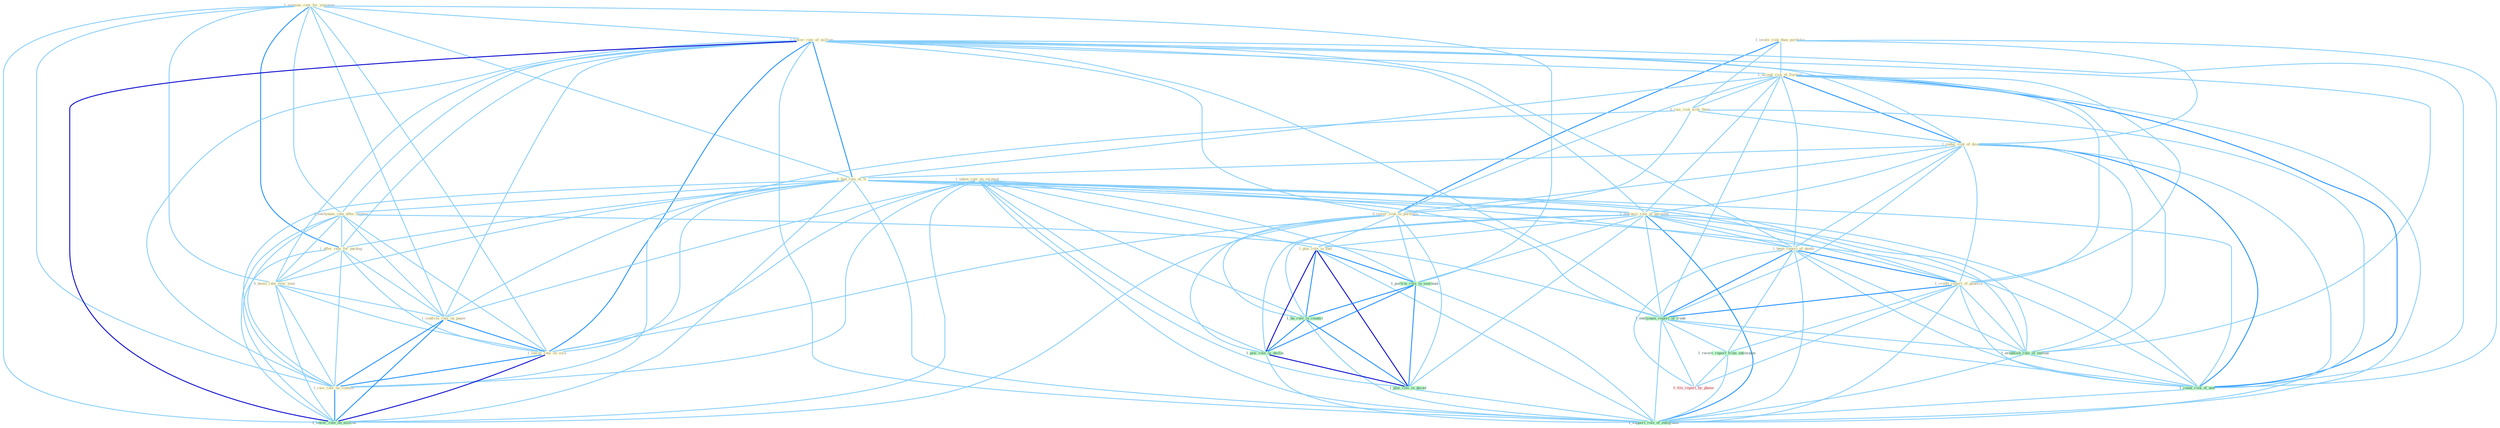Graph G{ 
    node
    [shape=polygon,style=filled,width=.5,height=.06,color="#BDFCC9",fixedsize=true,fontsize=4,
    fontcolor="#2f4f4f"];
    {node
    [color="#ffffe0", fontcolor="#8b7d6b"] "1_announc_rate_for_yearnum " "1_involv_risk_than_portfolio " "1_lower_rate_of_million " "1_accept_risk_of_fluctuat " "1_taken_role_on_strategi " "0_rais_risk_with_them " "1_reduc_risk_of_diseas " "1_had_rate_of_% " "1_downsiz_role_of_parastat " "1_entitynam_rate_after_expens " "1_offer_rate_for_packag " "1_been_report_of_death " "0_boost_rate_over_year " "0_lower_risk_in_portfolio " "1_plai_role_in_fuel " "1_confirm_rate_on_paper " "1_lower_rate_on_issu " "1_credit_report_of_genocid " "1_rais_rate_on_contain "}
{node [color="#fff0f5", fontcolor="#b22222"] "0_file_report_by_phone "}
edge [color="#B0E2FF"];

	"1_announc_rate_for_yearnum " -- "1_lower_rate_of_million " [w="1", color="#87cefa" ];
	"1_announc_rate_for_yearnum " -- "1_had_rate_of_% " [w="1", color="#87cefa" ];
	"1_announc_rate_for_yearnum " -- "1_entitynam_rate_after_expens " [w="1", color="#87cefa" ];
	"1_announc_rate_for_yearnum " -- "1_offer_rate_for_packag " [w="2", color="#1e90ff" , len=0.8];
	"1_announc_rate_for_yearnum " -- "0_boost_rate_over_year " [w="1", color="#87cefa" ];
	"1_announc_rate_for_yearnum " -- "1_confirm_rate_on_paper " [w="1", color="#87cefa" ];
	"1_announc_rate_for_yearnum " -- "1_lower_rate_on_issu " [w="1", color="#87cefa" ];
	"1_announc_rate_for_yearnum " -- "1_rais_rate_on_contain " [w="1", color="#87cefa" ];
	"1_announc_rate_for_yearnum " -- "1_portrai_role_in_yearnum " [w="1", color="#87cefa" ];
	"1_announc_rate_for_yearnum " -- "1_lower_rate_on_million " [w="1", color="#87cefa" ];
	"1_involv_risk_than_portfolio " -- "1_accept_risk_of_fluctuat " [w="1", color="#87cefa" ];
	"1_involv_risk_than_portfolio " -- "0_rais_risk_with_them " [w="1", color="#87cefa" ];
	"1_involv_risk_than_portfolio " -- "1_reduc_risk_of_diseas " [w="1", color="#87cefa" ];
	"1_involv_risk_than_portfolio " -- "0_lower_risk_in_portfolio " [w="2", color="#1e90ff" , len=0.8];
	"1_involv_risk_than_portfolio " -- "1_count_risk_of_new " [w="1", color="#87cefa" ];
	"1_lower_rate_of_million " -- "1_accept_risk_of_fluctuat " [w="1", color="#87cefa" ];
	"1_lower_rate_of_million " -- "1_reduc_risk_of_diseas " [w="1", color="#87cefa" ];
	"1_lower_rate_of_million " -- "1_had_rate_of_% " [w="2", color="#1e90ff" , len=0.8];
	"1_lower_rate_of_million " -- "1_downsiz_role_of_parastat " [w="1", color="#87cefa" ];
	"1_lower_rate_of_million " -- "1_entitynam_rate_after_expens " [w="1", color="#87cefa" ];
	"1_lower_rate_of_million " -- "1_offer_rate_for_packag " [w="1", color="#87cefa" ];
	"1_lower_rate_of_million " -- "1_been_report_of_death " [w="1", color="#87cefa" ];
	"1_lower_rate_of_million " -- "0_boost_rate_over_year " [w="1", color="#87cefa" ];
	"1_lower_rate_of_million " -- "0_lower_risk_in_portfolio " [w="1", color="#87cefa" ];
	"1_lower_rate_of_million " -- "1_confirm_rate_on_paper " [w="1", color="#87cefa" ];
	"1_lower_rate_of_million " -- "1_lower_rate_on_issu " [w="2", color="#1e90ff" , len=0.8];
	"1_lower_rate_of_million " -- "1_credit_report_of_genocid " [w="1", color="#87cefa" ];
	"1_lower_rate_of_million " -- "1_rais_rate_on_contain " [w="1", color="#87cefa" ];
	"1_lower_rate_of_million " -- "1_lower_rate_on_million " [w="3", color="#0000cd" , len=0.6];
	"1_lower_rate_of_million " -- "1_entitynam_report_of_trade " [w="1", color="#87cefa" ];
	"1_lower_rate_of_million " -- "1_establish_rule_of_immun " [w="1", color="#87cefa" ];
	"1_lower_rate_of_million " -- "1_count_risk_of_new " [w="1", color="#87cefa" ];
	"1_lower_rate_of_million " -- "1_support_role_of_entitynam " [w="1", color="#87cefa" ];
	"1_accept_risk_of_fluctuat " -- "0_rais_risk_with_them " [w="1", color="#87cefa" ];
	"1_accept_risk_of_fluctuat " -- "1_reduc_risk_of_diseas " [w="2", color="#1e90ff" , len=0.8];
	"1_accept_risk_of_fluctuat " -- "1_had_rate_of_% " [w="1", color="#87cefa" ];
	"1_accept_risk_of_fluctuat " -- "1_downsiz_role_of_parastat " [w="1", color="#87cefa" ];
	"1_accept_risk_of_fluctuat " -- "1_been_report_of_death " [w="1", color="#87cefa" ];
	"1_accept_risk_of_fluctuat " -- "0_lower_risk_in_portfolio " [w="1", color="#87cefa" ];
	"1_accept_risk_of_fluctuat " -- "1_credit_report_of_genocid " [w="1", color="#87cefa" ];
	"1_accept_risk_of_fluctuat " -- "1_entitynam_report_of_trade " [w="1", color="#87cefa" ];
	"1_accept_risk_of_fluctuat " -- "1_establish_rule_of_immun " [w="1", color="#87cefa" ];
	"1_accept_risk_of_fluctuat " -- "1_count_risk_of_new " [w="2", color="#1e90ff" , len=0.8];
	"1_accept_risk_of_fluctuat " -- "1_support_role_of_entitynam " [w="1", color="#87cefa" ];
	"1_taken_role_on_strategi " -- "1_downsiz_role_of_parastat " [w="1", color="#87cefa" ];
	"1_taken_role_on_strategi " -- "1_plai_role_in_fuel " [w="1", color="#87cefa" ];
	"1_taken_role_on_strategi " -- "1_confirm_rate_on_paper " [w="1", color="#87cefa" ];
	"1_taken_role_on_strategi " -- "1_lower_rate_on_issu " [w="1", color="#87cefa" ];
	"1_taken_role_on_strategi " -- "1_rais_rate_on_contain " [w="1", color="#87cefa" ];
	"1_taken_role_on_strategi " -- "1_portrai_role_in_yearnum " [w="1", color="#87cefa" ];
	"1_taken_role_on_strategi " -- "1_ha_role_in_countri " [w="1", color="#87cefa" ];
	"1_taken_role_on_strategi " -- "1_lower_rate_on_million " [w="1", color="#87cefa" ];
	"1_taken_role_on_strategi " -- "1_plai_role_in_declin " [w="1", color="#87cefa" ];
	"1_taken_role_on_strategi " -- "1_plai_role_in_decad " [w="1", color="#87cefa" ];
	"1_taken_role_on_strategi " -- "1_support_role_of_entitynam " [w="1", color="#87cefa" ];
	"0_rais_risk_with_them " -- "1_reduc_risk_of_diseas " [w="1", color="#87cefa" ];
	"0_rais_risk_with_them " -- "0_lower_risk_in_portfolio " [w="1", color="#87cefa" ];
	"0_rais_risk_with_them " -- "1_rais_rate_on_contain " [w="1", color="#87cefa" ];
	"0_rais_risk_with_them " -- "1_count_risk_of_new " [w="1", color="#87cefa" ];
	"1_reduc_risk_of_diseas " -- "1_had_rate_of_% " [w="1", color="#87cefa" ];
	"1_reduc_risk_of_diseas " -- "1_downsiz_role_of_parastat " [w="1", color="#87cefa" ];
	"1_reduc_risk_of_diseas " -- "1_been_report_of_death " [w="1", color="#87cefa" ];
	"1_reduc_risk_of_diseas " -- "0_lower_risk_in_portfolio " [w="1", color="#87cefa" ];
	"1_reduc_risk_of_diseas " -- "1_credit_report_of_genocid " [w="1", color="#87cefa" ];
	"1_reduc_risk_of_diseas " -- "1_entitynam_report_of_trade " [w="1", color="#87cefa" ];
	"1_reduc_risk_of_diseas " -- "1_establish_rule_of_immun " [w="1", color="#87cefa" ];
	"1_reduc_risk_of_diseas " -- "1_count_risk_of_new " [w="2", color="#1e90ff" , len=0.8];
	"1_reduc_risk_of_diseas " -- "1_support_role_of_entitynam " [w="1", color="#87cefa" ];
	"1_had_rate_of_% " -- "1_downsiz_role_of_parastat " [w="1", color="#87cefa" ];
	"1_had_rate_of_% " -- "1_entitynam_rate_after_expens " [w="1", color="#87cefa" ];
	"1_had_rate_of_% " -- "1_offer_rate_for_packag " [w="1", color="#87cefa" ];
	"1_had_rate_of_% " -- "1_been_report_of_death " [w="1", color="#87cefa" ];
	"1_had_rate_of_% " -- "0_boost_rate_over_year " [w="1", color="#87cefa" ];
	"1_had_rate_of_% " -- "1_confirm_rate_on_paper " [w="1", color="#87cefa" ];
	"1_had_rate_of_% " -- "1_lower_rate_on_issu " [w="1", color="#87cefa" ];
	"1_had_rate_of_% " -- "1_credit_report_of_genocid " [w="1", color="#87cefa" ];
	"1_had_rate_of_% " -- "1_rais_rate_on_contain " [w="1", color="#87cefa" ];
	"1_had_rate_of_% " -- "1_lower_rate_on_million " [w="1", color="#87cefa" ];
	"1_had_rate_of_% " -- "1_entitynam_report_of_trade " [w="1", color="#87cefa" ];
	"1_had_rate_of_% " -- "1_establish_rule_of_immun " [w="1", color="#87cefa" ];
	"1_had_rate_of_% " -- "1_count_risk_of_new " [w="1", color="#87cefa" ];
	"1_had_rate_of_% " -- "1_support_role_of_entitynam " [w="1", color="#87cefa" ];
	"1_downsiz_role_of_parastat " -- "1_been_report_of_death " [w="1", color="#87cefa" ];
	"1_downsiz_role_of_parastat " -- "1_plai_role_in_fuel " [w="1", color="#87cefa" ];
	"1_downsiz_role_of_parastat " -- "1_credit_report_of_genocid " [w="1", color="#87cefa" ];
	"1_downsiz_role_of_parastat " -- "1_portrai_role_in_yearnum " [w="1", color="#87cefa" ];
	"1_downsiz_role_of_parastat " -- "1_ha_role_in_countri " [w="1", color="#87cefa" ];
	"1_downsiz_role_of_parastat " -- "1_entitynam_report_of_trade " [w="1", color="#87cefa" ];
	"1_downsiz_role_of_parastat " -- "1_plai_role_in_declin " [w="1", color="#87cefa" ];
	"1_downsiz_role_of_parastat " -- "1_establish_rule_of_immun " [w="1", color="#87cefa" ];
	"1_downsiz_role_of_parastat " -- "1_count_risk_of_new " [w="1", color="#87cefa" ];
	"1_downsiz_role_of_parastat " -- "1_plai_role_in_decad " [w="1", color="#87cefa" ];
	"1_downsiz_role_of_parastat " -- "1_support_role_of_entitynam " [w="2", color="#1e90ff" , len=0.8];
	"1_entitynam_rate_after_expens " -- "1_offer_rate_for_packag " [w="1", color="#87cefa" ];
	"1_entitynam_rate_after_expens " -- "0_boost_rate_over_year " [w="1", color="#87cefa" ];
	"1_entitynam_rate_after_expens " -- "1_confirm_rate_on_paper " [w="1", color="#87cefa" ];
	"1_entitynam_rate_after_expens " -- "1_lower_rate_on_issu " [w="1", color="#87cefa" ];
	"1_entitynam_rate_after_expens " -- "1_rais_rate_on_contain " [w="1", color="#87cefa" ];
	"1_entitynam_rate_after_expens " -- "1_lower_rate_on_million " [w="1", color="#87cefa" ];
	"1_entitynam_rate_after_expens " -- "1_entitynam_report_of_trade " [w="1", color="#87cefa" ];
	"1_offer_rate_for_packag " -- "0_boost_rate_over_year " [w="1", color="#87cefa" ];
	"1_offer_rate_for_packag " -- "1_confirm_rate_on_paper " [w="1", color="#87cefa" ];
	"1_offer_rate_for_packag " -- "1_lower_rate_on_issu " [w="1", color="#87cefa" ];
	"1_offer_rate_for_packag " -- "1_rais_rate_on_contain " [w="1", color="#87cefa" ];
	"1_offer_rate_for_packag " -- "1_lower_rate_on_million " [w="1", color="#87cefa" ];
	"1_been_report_of_death " -- "1_credit_report_of_genocid " [w="2", color="#1e90ff" , len=0.8];
	"1_been_report_of_death " -- "1_entitynam_report_of_trade " [w="2", color="#1e90ff" , len=0.8];
	"1_been_report_of_death " -- "1_receiv_report_from_entitynam " [w="1", color="#87cefa" ];
	"1_been_report_of_death " -- "1_establish_rule_of_immun " [w="1", color="#87cefa" ];
	"1_been_report_of_death " -- "1_count_risk_of_new " [w="1", color="#87cefa" ];
	"1_been_report_of_death " -- "0_file_report_by_phone " [w="1", color="#87cefa" ];
	"1_been_report_of_death " -- "1_support_role_of_entitynam " [w="1", color="#87cefa" ];
	"0_boost_rate_over_year " -- "1_confirm_rate_on_paper " [w="1", color="#87cefa" ];
	"0_boost_rate_over_year " -- "1_lower_rate_on_issu " [w="1", color="#87cefa" ];
	"0_boost_rate_over_year " -- "1_rais_rate_on_contain " [w="1", color="#87cefa" ];
	"0_boost_rate_over_year " -- "1_lower_rate_on_million " [w="1", color="#87cefa" ];
	"0_lower_risk_in_portfolio " -- "1_plai_role_in_fuel " [w="1", color="#87cefa" ];
	"0_lower_risk_in_portfolio " -- "1_lower_rate_on_issu " [w="1", color="#87cefa" ];
	"0_lower_risk_in_portfolio " -- "1_portrai_role_in_yearnum " [w="1", color="#87cefa" ];
	"0_lower_risk_in_portfolio " -- "1_ha_role_in_countri " [w="1", color="#87cefa" ];
	"0_lower_risk_in_portfolio " -- "1_lower_rate_on_million " [w="1", color="#87cefa" ];
	"0_lower_risk_in_portfolio " -- "1_plai_role_in_declin " [w="1", color="#87cefa" ];
	"0_lower_risk_in_portfolio " -- "1_count_risk_of_new " [w="1", color="#87cefa" ];
	"0_lower_risk_in_portfolio " -- "1_plai_role_in_decad " [w="1", color="#87cefa" ];
	"1_plai_role_in_fuel " -- "1_portrai_role_in_yearnum " [w="2", color="#1e90ff" , len=0.8];
	"1_plai_role_in_fuel " -- "1_ha_role_in_countri " [w="2", color="#1e90ff" , len=0.8];
	"1_plai_role_in_fuel " -- "1_plai_role_in_declin " [w="3", color="#0000cd" , len=0.6];
	"1_plai_role_in_fuel " -- "1_plai_role_in_decad " [w="3", color="#0000cd" , len=0.6];
	"1_plai_role_in_fuel " -- "1_support_role_of_entitynam " [w="1", color="#87cefa" ];
	"1_confirm_rate_on_paper " -- "1_lower_rate_on_issu " [w="2", color="#1e90ff" , len=0.8];
	"1_confirm_rate_on_paper " -- "1_rais_rate_on_contain " [w="2", color="#1e90ff" , len=0.8];
	"1_confirm_rate_on_paper " -- "1_lower_rate_on_million " [w="2", color="#1e90ff" , len=0.8];
	"1_lower_rate_on_issu " -- "1_rais_rate_on_contain " [w="2", color="#1e90ff" , len=0.8];
	"1_lower_rate_on_issu " -- "1_lower_rate_on_million " [w="3", color="#0000cd" , len=0.6];
	"1_credit_report_of_genocid " -- "1_entitynam_report_of_trade " [w="2", color="#1e90ff" , len=0.8];
	"1_credit_report_of_genocid " -- "1_receiv_report_from_entitynam " [w="1", color="#87cefa" ];
	"1_credit_report_of_genocid " -- "1_establish_rule_of_immun " [w="1", color="#87cefa" ];
	"1_credit_report_of_genocid " -- "1_count_risk_of_new " [w="1", color="#87cefa" ];
	"1_credit_report_of_genocid " -- "0_file_report_by_phone " [w="1", color="#87cefa" ];
	"1_credit_report_of_genocid " -- "1_support_role_of_entitynam " [w="1", color="#87cefa" ];
	"1_rais_rate_on_contain " -- "1_lower_rate_on_million " [w="2", color="#1e90ff" , len=0.8];
	"1_portrai_role_in_yearnum " -- "1_ha_role_in_countri " [w="2", color="#1e90ff" , len=0.8];
	"1_portrai_role_in_yearnum " -- "1_plai_role_in_declin " [w="2", color="#1e90ff" , len=0.8];
	"1_portrai_role_in_yearnum " -- "1_plai_role_in_decad " [w="2", color="#1e90ff" , len=0.8];
	"1_portrai_role_in_yearnum " -- "1_support_role_of_entitynam " [w="1", color="#87cefa" ];
	"1_ha_role_in_countri " -- "1_plai_role_in_declin " [w="2", color="#1e90ff" , len=0.8];
	"1_ha_role_in_countri " -- "1_plai_role_in_decad " [w="2", color="#1e90ff" , len=0.8];
	"1_ha_role_in_countri " -- "1_support_role_of_entitynam " [w="1", color="#87cefa" ];
	"1_entitynam_report_of_trade " -- "1_receiv_report_from_entitynam " [w="1", color="#87cefa" ];
	"1_entitynam_report_of_trade " -- "1_establish_rule_of_immun " [w="1", color="#87cefa" ];
	"1_entitynam_report_of_trade " -- "1_count_risk_of_new " [w="1", color="#87cefa" ];
	"1_entitynam_report_of_trade " -- "0_file_report_by_phone " [w="1", color="#87cefa" ];
	"1_entitynam_report_of_trade " -- "1_support_role_of_entitynam " [w="1", color="#87cefa" ];
	"1_receiv_report_from_entitynam " -- "0_file_report_by_phone " [w="1", color="#87cefa" ];
	"1_receiv_report_from_entitynam " -- "1_support_role_of_entitynam " [w="1", color="#87cefa" ];
	"1_plai_role_in_declin " -- "1_plai_role_in_decad " [w="3", color="#0000cd" , len=0.6];
	"1_plai_role_in_declin " -- "1_support_role_of_entitynam " [w="1", color="#87cefa" ];
	"1_establish_rule_of_immun " -- "1_count_risk_of_new " [w="1", color="#87cefa" ];
	"1_establish_rule_of_immun " -- "1_support_role_of_entitynam " [w="1", color="#87cefa" ];
	"1_count_risk_of_new " -- "1_support_role_of_entitynam " [w="1", color="#87cefa" ];
	"1_plai_role_in_decad " -- "1_support_role_of_entitynam " [w="1", color="#87cefa" ];
}